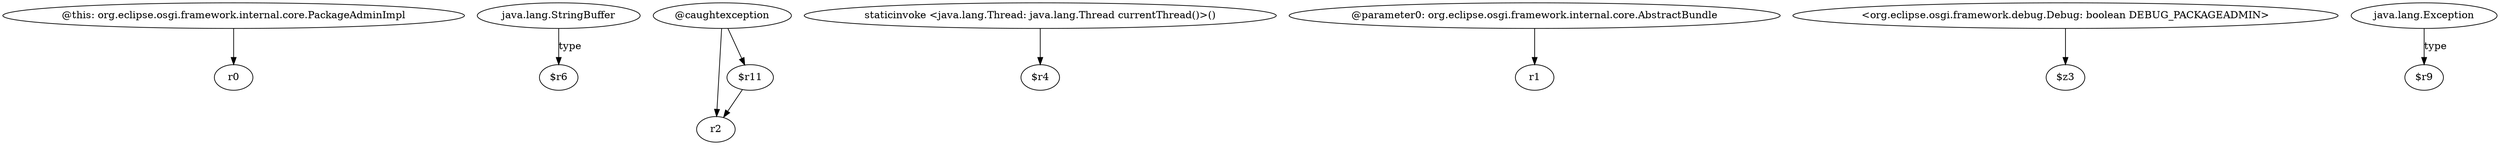 digraph g {
0[label="@this: org.eclipse.osgi.framework.internal.core.PackageAdminImpl"]
1[label="r0"]
0->1[label=""]
2[label="java.lang.StringBuffer"]
3[label="$r6"]
2->3[label="type"]
4[label="@caughtexception"]
5[label="r2"]
4->5[label=""]
6[label="staticinvoke <java.lang.Thread: java.lang.Thread currentThread()>()"]
7[label="$r4"]
6->7[label=""]
8[label="$r11"]
8->5[label=""]
9[label="@parameter0: org.eclipse.osgi.framework.internal.core.AbstractBundle"]
10[label="r1"]
9->10[label=""]
4->8[label=""]
11[label="<org.eclipse.osgi.framework.debug.Debug: boolean DEBUG_PACKAGEADMIN>"]
12[label="$z3"]
11->12[label=""]
13[label="java.lang.Exception"]
14[label="$r9"]
13->14[label="type"]
}